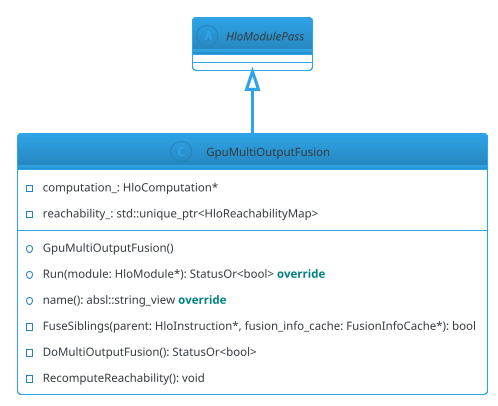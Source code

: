 'https://plantuml.com/class-diagram
@startuml gpu_multi_output_fusion
!theme cerulean-outline

abstract class HloModulePass

class GpuMultiOutputFusion {
    - {field} computation_: HloComputation*
    - {field} reachability_: std::unique_ptr<HloReachabilityMap>
    + {method} GpuMultiOutputFusion()
    + {method} Run(module: HloModule*): StatusOr<bool> <b><color:#008080>override</color></b>
    + {method} name(): absl::string_view <b><color:#008080>override</color></b>
    - {method} FuseSiblings(parent: HloInstruction*, fusion_info_cache: FusionInfoCache*): bool
    - DoMultiOutputFusion(): StatusOr<bool>
    - RecomputeReachability(): void
}

' GpuMultiOutputFusion::Run -[#green,dashed,thickness=1]-> GpuMultiOutputFusion::DoMultiOutputFusion : call

HloModulePass <|-- GpuMultiOutputFusion

@enduml